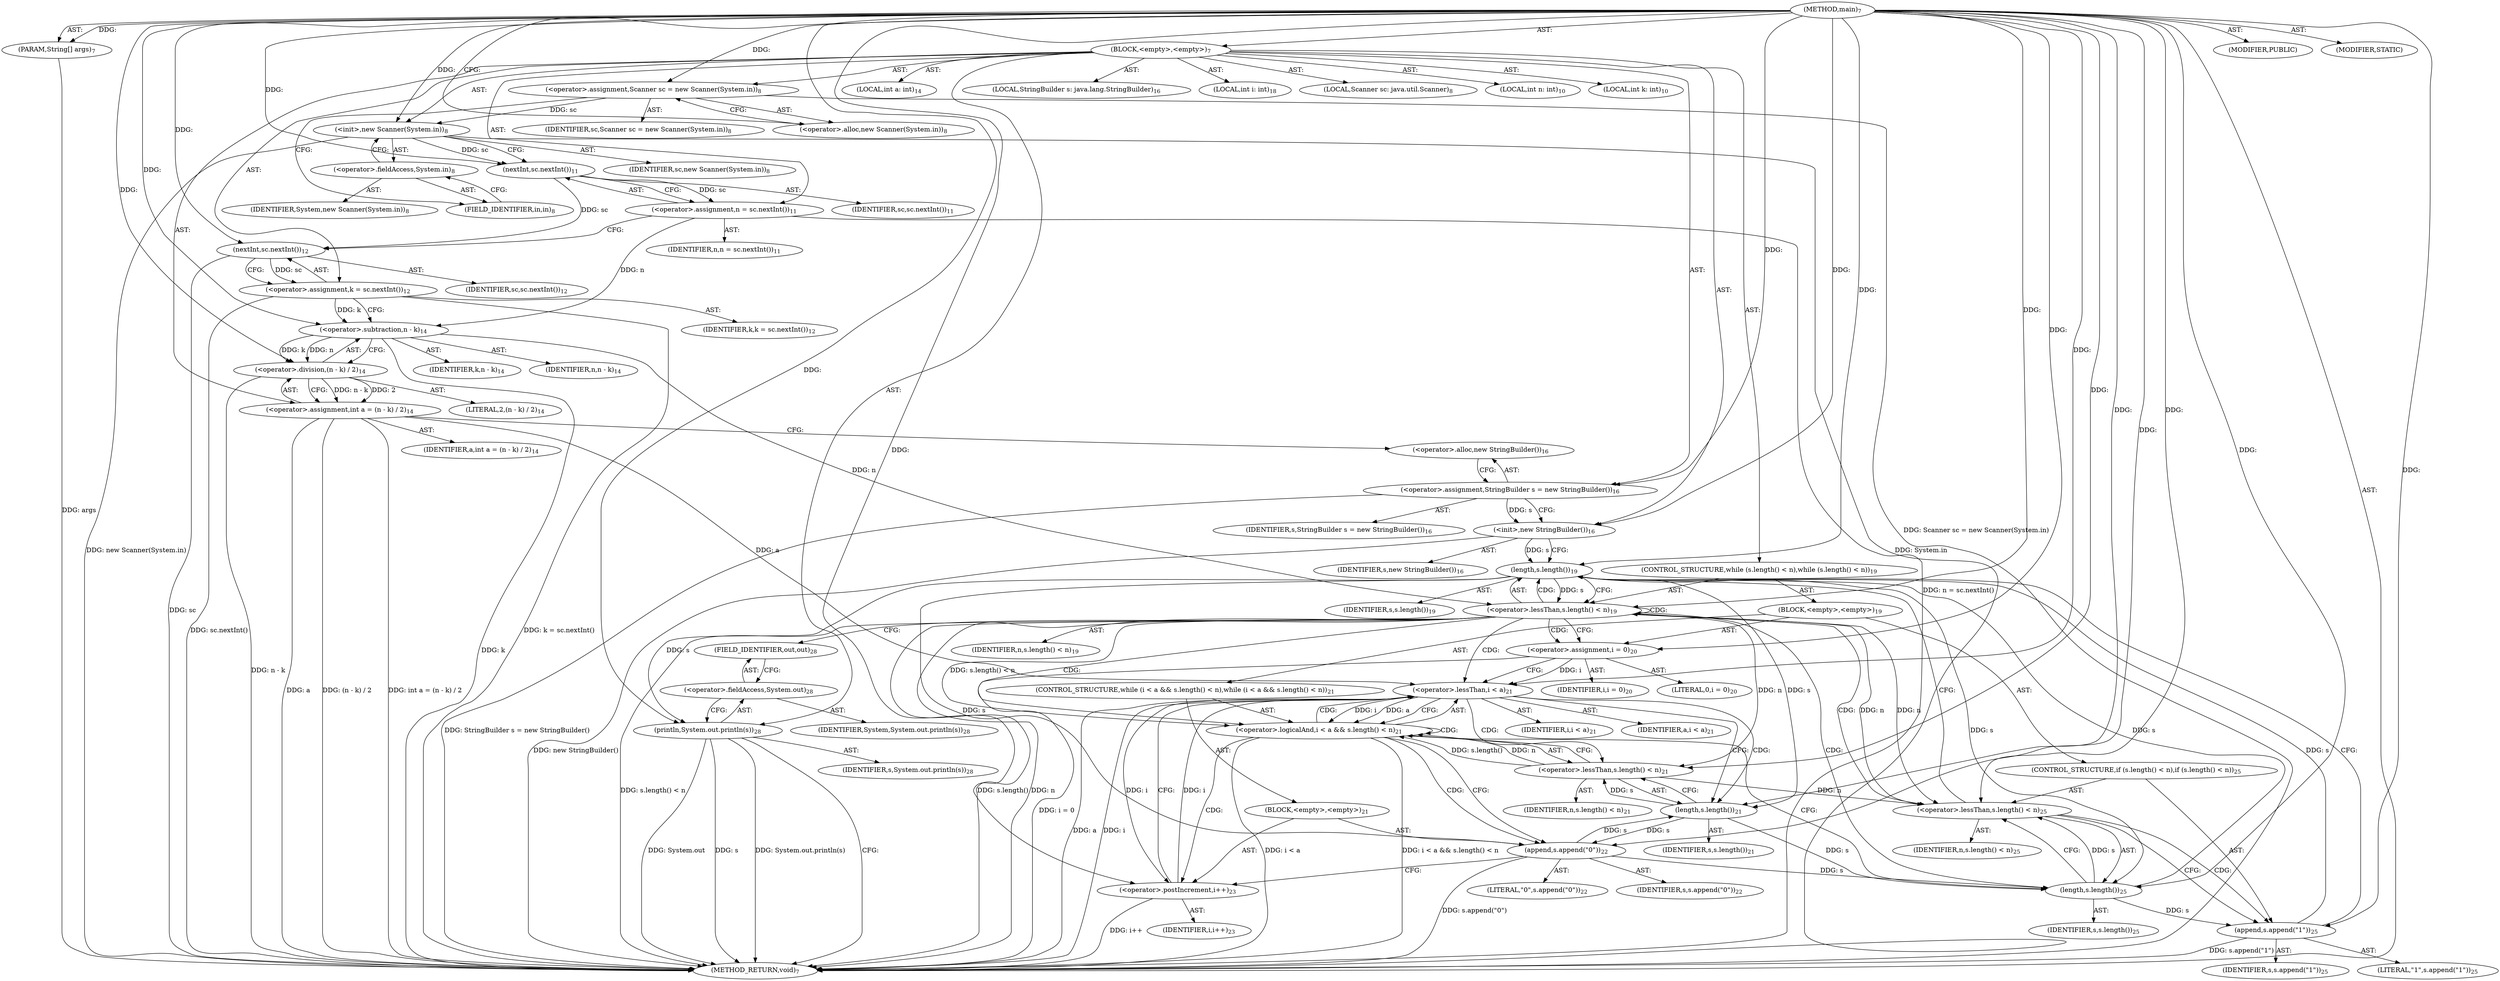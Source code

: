 digraph "main" {  
"21" [label = <(METHOD,main)<SUB>7</SUB>> ]
"22" [label = <(PARAM,String[] args)<SUB>7</SUB>> ]
"23" [label = <(BLOCK,&lt;empty&gt;,&lt;empty&gt;)<SUB>7</SUB>> ]
"4" [label = <(LOCAL,Scanner sc: java.util.Scanner)<SUB>8</SUB>> ]
"24" [label = <(&lt;operator&gt;.assignment,Scanner sc = new Scanner(System.in))<SUB>8</SUB>> ]
"25" [label = <(IDENTIFIER,sc,Scanner sc = new Scanner(System.in))<SUB>8</SUB>> ]
"26" [label = <(&lt;operator&gt;.alloc,new Scanner(System.in))<SUB>8</SUB>> ]
"27" [label = <(&lt;init&gt;,new Scanner(System.in))<SUB>8</SUB>> ]
"3" [label = <(IDENTIFIER,sc,new Scanner(System.in))<SUB>8</SUB>> ]
"28" [label = <(&lt;operator&gt;.fieldAccess,System.in)<SUB>8</SUB>> ]
"29" [label = <(IDENTIFIER,System,new Scanner(System.in))<SUB>8</SUB>> ]
"30" [label = <(FIELD_IDENTIFIER,in,in)<SUB>8</SUB>> ]
"31" [label = <(LOCAL,int n: int)<SUB>10</SUB>> ]
"32" [label = <(LOCAL,int k: int)<SUB>10</SUB>> ]
"33" [label = <(&lt;operator&gt;.assignment,n = sc.nextInt())<SUB>11</SUB>> ]
"34" [label = <(IDENTIFIER,n,n = sc.nextInt())<SUB>11</SUB>> ]
"35" [label = <(nextInt,sc.nextInt())<SUB>11</SUB>> ]
"36" [label = <(IDENTIFIER,sc,sc.nextInt())<SUB>11</SUB>> ]
"37" [label = <(&lt;operator&gt;.assignment,k = sc.nextInt())<SUB>12</SUB>> ]
"38" [label = <(IDENTIFIER,k,k = sc.nextInt())<SUB>12</SUB>> ]
"39" [label = <(nextInt,sc.nextInt())<SUB>12</SUB>> ]
"40" [label = <(IDENTIFIER,sc,sc.nextInt())<SUB>12</SUB>> ]
"41" [label = <(LOCAL,int a: int)<SUB>14</SUB>> ]
"42" [label = <(&lt;operator&gt;.assignment,int a = (n - k) / 2)<SUB>14</SUB>> ]
"43" [label = <(IDENTIFIER,a,int a = (n - k) / 2)<SUB>14</SUB>> ]
"44" [label = <(&lt;operator&gt;.division,(n - k) / 2)<SUB>14</SUB>> ]
"45" [label = <(&lt;operator&gt;.subtraction,n - k)<SUB>14</SUB>> ]
"46" [label = <(IDENTIFIER,n,n - k)<SUB>14</SUB>> ]
"47" [label = <(IDENTIFIER,k,n - k)<SUB>14</SUB>> ]
"48" [label = <(LITERAL,2,(n - k) / 2)<SUB>14</SUB>> ]
"6" [label = <(LOCAL,StringBuilder s: java.lang.StringBuilder)<SUB>16</SUB>> ]
"49" [label = <(&lt;operator&gt;.assignment,StringBuilder s = new StringBuilder())<SUB>16</SUB>> ]
"50" [label = <(IDENTIFIER,s,StringBuilder s = new StringBuilder())<SUB>16</SUB>> ]
"51" [label = <(&lt;operator&gt;.alloc,new StringBuilder())<SUB>16</SUB>> ]
"52" [label = <(&lt;init&gt;,new StringBuilder())<SUB>16</SUB>> ]
"5" [label = <(IDENTIFIER,s,new StringBuilder())<SUB>16</SUB>> ]
"53" [label = <(LOCAL,int i: int)<SUB>18</SUB>> ]
"54" [label = <(CONTROL_STRUCTURE,while (s.length() &lt; n),while (s.length() &lt; n))<SUB>19</SUB>> ]
"55" [label = <(&lt;operator&gt;.lessThan,s.length() &lt; n)<SUB>19</SUB>> ]
"56" [label = <(length,s.length())<SUB>19</SUB>> ]
"57" [label = <(IDENTIFIER,s,s.length())<SUB>19</SUB>> ]
"58" [label = <(IDENTIFIER,n,s.length() &lt; n)<SUB>19</SUB>> ]
"59" [label = <(BLOCK,&lt;empty&gt;,&lt;empty&gt;)<SUB>19</SUB>> ]
"60" [label = <(&lt;operator&gt;.assignment,i = 0)<SUB>20</SUB>> ]
"61" [label = <(IDENTIFIER,i,i = 0)<SUB>20</SUB>> ]
"62" [label = <(LITERAL,0,i = 0)<SUB>20</SUB>> ]
"63" [label = <(CONTROL_STRUCTURE,while (i &lt; a &amp;&amp; s.length() &lt; n),while (i &lt; a &amp;&amp; s.length() &lt; n))<SUB>21</SUB>> ]
"64" [label = <(&lt;operator&gt;.logicalAnd,i &lt; a &amp;&amp; s.length() &lt; n)<SUB>21</SUB>> ]
"65" [label = <(&lt;operator&gt;.lessThan,i &lt; a)<SUB>21</SUB>> ]
"66" [label = <(IDENTIFIER,i,i &lt; a)<SUB>21</SUB>> ]
"67" [label = <(IDENTIFIER,a,i &lt; a)<SUB>21</SUB>> ]
"68" [label = <(&lt;operator&gt;.lessThan,s.length() &lt; n)<SUB>21</SUB>> ]
"69" [label = <(length,s.length())<SUB>21</SUB>> ]
"70" [label = <(IDENTIFIER,s,s.length())<SUB>21</SUB>> ]
"71" [label = <(IDENTIFIER,n,s.length() &lt; n)<SUB>21</SUB>> ]
"72" [label = <(BLOCK,&lt;empty&gt;,&lt;empty&gt;)<SUB>21</SUB>> ]
"73" [label = <(append,s.append(&quot;0&quot;))<SUB>22</SUB>> ]
"74" [label = <(IDENTIFIER,s,s.append(&quot;0&quot;))<SUB>22</SUB>> ]
"75" [label = <(LITERAL,&quot;0&quot;,s.append(&quot;0&quot;))<SUB>22</SUB>> ]
"76" [label = <(&lt;operator&gt;.postIncrement,i++)<SUB>23</SUB>> ]
"77" [label = <(IDENTIFIER,i,i++)<SUB>23</SUB>> ]
"78" [label = <(CONTROL_STRUCTURE,if (s.length() &lt; n),if (s.length() &lt; n))<SUB>25</SUB>> ]
"79" [label = <(&lt;operator&gt;.lessThan,s.length() &lt; n)<SUB>25</SUB>> ]
"80" [label = <(length,s.length())<SUB>25</SUB>> ]
"81" [label = <(IDENTIFIER,s,s.length())<SUB>25</SUB>> ]
"82" [label = <(IDENTIFIER,n,s.length() &lt; n)<SUB>25</SUB>> ]
"83" [label = <(append,s.append(&quot;1&quot;))<SUB>25</SUB>> ]
"84" [label = <(IDENTIFIER,s,s.append(&quot;1&quot;))<SUB>25</SUB>> ]
"85" [label = <(LITERAL,&quot;1&quot;,s.append(&quot;1&quot;))<SUB>25</SUB>> ]
"86" [label = <(println,System.out.println(s))<SUB>28</SUB>> ]
"87" [label = <(&lt;operator&gt;.fieldAccess,System.out)<SUB>28</SUB>> ]
"88" [label = <(IDENTIFIER,System,System.out.println(s))<SUB>28</SUB>> ]
"89" [label = <(FIELD_IDENTIFIER,out,out)<SUB>28</SUB>> ]
"90" [label = <(IDENTIFIER,s,System.out.println(s))<SUB>28</SUB>> ]
"91" [label = <(MODIFIER,PUBLIC)> ]
"92" [label = <(MODIFIER,STATIC)> ]
"93" [label = <(METHOD_RETURN,void)<SUB>7</SUB>> ]
  "21" -> "22"  [ label = "AST: "] 
  "21" -> "23"  [ label = "AST: "] 
  "21" -> "91"  [ label = "AST: "] 
  "21" -> "92"  [ label = "AST: "] 
  "21" -> "93"  [ label = "AST: "] 
  "23" -> "4"  [ label = "AST: "] 
  "23" -> "24"  [ label = "AST: "] 
  "23" -> "27"  [ label = "AST: "] 
  "23" -> "31"  [ label = "AST: "] 
  "23" -> "32"  [ label = "AST: "] 
  "23" -> "33"  [ label = "AST: "] 
  "23" -> "37"  [ label = "AST: "] 
  "23" -> "41"  [ label = "AST: "] 
  "23" -> "42"  [ label = "AST: "] 
  "23" -> "6"  [ label = "AST: "] 
  "23" -> "49"  [ label = "AST: "] 
  "23" -> "52"  [ label = "AST: "] 
  "23" -> "53"  [ label = "AST: "] 
  "23" -> "54"  [ label = "AST: "] 
  "23" -> "86"  [ label = "AST: "] 
  "24" -> "25"  [ label = "AST: "] 
  "24" -> "26"  [ label = "AST: "] 
  "27" -> "3"  [ label = "AST: "] 
  "27" -> "28"  [ label = "AST: "] 
  "28" -> "29"  [ label = "AST: "] 
  "28" -> "30"  [ label = "AST: "] 
  "33" -> "34"  [ label = "AST: "] 
  "33" -> "35"  [ label = "AST: "] 
  "35" -> "36"  [ label = "AST: "] 
  "37" -> "38"  [ label = "AST: "] 
  "37" -> "39"  [ label = "AST: "] 
  "39" -> "40"  [ label = "AST: "] 
  "42" -> "43"  [ label = "AST: "] 
  "42" -> "44"  [ label = "AST: "] 
  "44" -> "45"  [ label = "AST: "] 
  "44" -> "48"  [ label = "AST: "] 
  "45" -> "46"  [ label = "AST: "] 
  "45" -> "47"  [ label = "AST: "] 
  "49" -> "50"  [ label = "AST: "] 
  "49" -> "51"  [ label = "AST: "] 
  "52" -> "5"  [ label = "AST: "] 
  "54" -> "55"  [ label = "AST: "] 
  "54" -> "59"  [ label = "AST: "] 
  "55" -> "56"  [ label = "AST: "] 
  "55" -> "58"  [ label = "AST: "] 
  "56" -> "57"  [ label = "AST: "] 
  "59" -> "60"  [ label = "AST: "] 
  "59" -> "63"  [ label = "AST: "] 
  "59" -> "78"  [ label = "AST: "] 
  "60" -> "61"  [ label = "AST: "] 
  "60" -> "62"  [ label = "AST: "] 
  "63" -> "64"  [ label = "AST: "] 
  "63" -> "72"  [ label = "AST: "] 
  "64" -> "65"  [ label = "AST: "] 
  "64" -> "68"  [ label = "AST: "] 
  "65" -> "66"  [ label = "AST: "] 
  "65" -> "67"  [ label = "AST: "] 
  "68" -> "69"  [ label = "AST: "] 
  "68" -> "71"  [ label = "AST: "] 
  "69" -> "70"  [ label = "AST: "] 
  "72" -> "73"  [ label = "AST: "] 
  "72" -> "76"  [ label = "AST: "] 
  "73" -> "74"  [ label = "AST: "] 
  "73" -> "75"  [ label = "AST: "] 
  "76" -> "77"  [ label = "AST: "] 
  "78" -> "79"  [ label = "AST: "] 
  "78" -> "83"  [ label = "AST: "] 
  "79" -> "80"  [ label = "AST: "] 
  "79" -> "82"  [ label = "AST: "] 
  "80" -> "81"  [ label = "AST: "] 
  "83" -> "84"  [ label = "AST: "] 
  "83" -> "85"  [ label = "AST: "] 
  "86" -> "87"  [ label = "AST: "] 
  "86" -> "90"  [ label = "AST: "] 
  "87" -> "88"  [ label = "AST: "] 
  "87" -> "89"  [ label = "AST: "] 
  "24" -> "30"  [ label = "CFG: "] 
  "27" -> "35"  [ label = "CFG: "] 
  "33" -> "39"  [ label = "CFG: "] 
  "37" -> "45"  [ label = "CFG: "] 
  "42" -> "51"  [ label = "CFG: "] 
  "49" -> "52"  [ label = "CFG: "] 
  "52" -> "56"  [ label = "CFG: "] 
  "86" -> "93"  [ label = "CFG: "] 
  "26" -> "24"  [ label = "CFG: "] 
  "28" -> "27"  [ label = "CFG: "] 
  "35" -> "33"  [ label = "CFG: "] 
  "39" -> "37"  [ label = "CFG: "] 
  "44" -> "42"  [ label = "CFG: "] 
  "51" -> "49"  [ label = "CFG: "] 
  "55" -> "60"  [ label = "CFG: "] 
  "55" -> "89"  [ label = "CFG: "] 
  "87" -> "86"  [ label = "CFG: "] 
  "30" -> "28"  [ label = "CFG: "] 
  "45" -> "44"  [ label = "CFG: "] 
  "56" -> "55"  [ label = "CFG: "] 
  "60" -> "65"  [ label = "CFG: "] 
  "89" -> "87"  [ label = "CFG: "] 
  "64" -> "73"  [ label = "CFG: "] 
  "64" -> "80"  [ label = "CFG: "] 
  "79" -> "56"  [ label = "CFG: "] 
  "79" -> "83"  [ label = "CFG: "] 
  "83" -> "56"  [ label = "CFG: "] 
  "65" -> "64"  [ label = "CFG: "] 
  "65" -> "69"  [ label = "CFG: "] 
  "68" -> "64"  [ label = "CFG: "] 
  "73" -> "76"  [ label = "CFG: "] 
  "76" -> "65"  [ label = "CFG: "] 
  "80" -> "79"  [ label = "CFG: "] 
  "69" -> "68"  [ label = "CFG: "] 
  "21" -> "26"  [ label = "CFG: "] 
  "22" -> "93"  [ label = "DDG: args"] 
  "24" -> "93"  [ label = "DDG: Scanner sc = new Scanner(System.in)"] 
  "27" -> "93"  [ label = "DDG: System.in"] 
  "27" -> "93"  [ label = "DDG: new Scanner(System.in)"] 
  "33" -> "93"  [ label = "DDG: n = sc.nextInt()"] 
  "39" -> "93"  [ label = "DDG: sc"] 
  "37" -> "93"  [ label = "DDG: sc.nextInt()"] 
  "37" -> "93"  [ label = "DDG: k = sc.nextInt()"] 
  "42" -> "93"  [ label = "DDG: a"] 
  "45" -> "93"  [ label = "DDG: k"] 
  "44" -> "93"  [ label = "DDG: n - k"] 
  "42" -> "93"  [ label = "DDG: (n - k) / 2"] 
  "42" -> "93"  [ label = "DDG: int a = (n - k) / 2"] 
  "49" -> "93"  [ label = "DDG: StringBuilder s = new StringBuilder()"] 
  "52" -> "93"  [ label = "DDG: new StringBuilder()"] 
  "55" -> "93"  [ label = "DDG: s.length()"] 
  "55" -> "93"  [ label = "DDG: n"] 
  "55" -> "93"  [ label = "DDG: s.length() &lt; n"] 
  "86" -> "93"  [ label = "DDG: System.out"] 
  "86" -> "93"  [ label = "DDG: s"] 
  "86" -> "93"  [ label = "DDG: System.out.println(s)"] 
  "60" -> "93"  [ label = "DDG: i = 0"] 
  "65" -> "93"  [ label = "DDG: i"] 
  "65" -> "93"  [ label = "DDG: a"] 
  "64" -> "93"  [ label = "DDG: i &lt; a"] 
  "64" -> "93"  [ label = "DDG: i &lt; a &amp;&amp; s.length() &lt; n"] 
  "83" -> "93"  [ label = "DDG: s.append(&quot;1&quot;)"] 
  "73" -> "93"  [ label = "DDG: s.append(&quot;0&quot;)"] 
  "76" -> "93"  [ label = "DDG: i++"] 
  "21" -> "22"  [ label = "DDG: "] 
  "21" -> "24"  [ label = "DDG: "] 
  "35" -> "33"  [ label = "DDG: sc"] 
  "39" -> "37"  [ label = "DDG: sc"] 
  "44" -> "42"  [ label = "DDG: n - k"] 
  "44" -> "42"  [ label = "DDG: 2"] 
  "21" -> "49"  [ label = "DDG: "] 
  "24" -> "27"  [ label = "DDG: sc"] 
  "21" -> "27"  [ label = "DDG: "] 
  "49" -> "52"  [ label = "DDG: s"] 
  "21" -> "52"  [ label = "DDG: "] 
  "56" -> "86"  [ label = "DDG: s"] 
  "21" -> "86"  [ label = "DDG: "] 
  "27" -> "35"  [ label = "DDG: sc"] 
  "21" -> "35"  [ label = "DDG: "] 
  "35" -> "39"  [ label = "DDG: sc"] 
  "21" -> "39"  [ label = "DDG: "] 
  "45" -> "44"  [ label = "DDG: n"] 
  "45" -> "44"  [ label = "DDG: k"] 
  "21" -> "44"  [ label = "DDG: "] 
  "56" -> "55"  [ label = "DDG: s"] 
  "45" -> "55"  [ label = "DDG: n"] 
  "79" -> "55"  [ label = "DDG: n"] 
  "21" -> "55"  [ label = "DDG: "] 
  "21" -> "60"  [ label = "DDG: "] 
  "33" -> "45"  [ label = "DDG: n"] 
  "21" -> "45"  [ label = "DDG: "] 
  "37" -> "45"  [ label = "DDG: k"] 
  "52" -> "56"  [ label = "DDG: s"] 
  "80" -> "56"  [ label = "DDG: s"] 
  "83" -> "56"  [ label = "DDG: s"] 
  "21" -> "56"  [ label = "DDG: "] 
  "65" -> "64"  [ label = "DDG: i"] 
  "65" -> "64"  [ label = "DDG: a"] 
  "68" -> "64"  [ label = "DDG: s.length()"] 
  "68" -> "64"  [ label = "DDG: n"] 
  "55" -> "64"  [ label = "DDG: s.length() &lt; n"] 
  "80" -> "79"  [ label = "DDG: s"] 
  "55" -> "79"  [ label = "DDG: n"] 
  "68" -> "79"  [ label = "DDG: n"] 
  "21" -> "79"  [ label = "DDG: "] 
  "80" -> "83"  [ label = "DDG: s"] 
  "21" -> "83"  [ label = "DDG: "] 
  "60" -> "65"  [ label = "DDG: i"] 
  "76" -> "65"  [ label = "DDG: i"] 
  "21" -> "65"  [ label = "DDG: "] 
  "42" -> "65"  [ label = "DDG: a"] 
  "69" -> "68"  [ label = "DDG: s"] 
  "55" -> "68"  [ label = "DDG: n"] 
  "21" -> "68"  [ label = "DDG: "] 
  "56" -> "73"  [ label = "DDG: s"] 
  "69" -> "73"  [ label = "DDG: s"] 
  "21" -> "73"  [ label = "DDG: "] 
  "65" -> "76"  [ label = "DDG: i"] 
  "21" -> "76"  [ label = "DDG: "] 
  "56" -> "80"  [ label = "DDG: s"] 
  "69" -> "80"  [ label = "DDG: s"] 
  "73" -> "80"  [ label = "DDG: s"] 
  "21" -> "80"  [ label = "DDG: "] 
  "56" -> "69"  [ label = "DDG: s"] 
  "73" -> "69"  [ label = "DDG: s"] 
  "21" -> "69"  [ label = "DDG: "] 
  "55" -> "80"  [ label = "CDG: "] 
  "55" -> "60"  [ label = "CDG: "] 
  "55" -> "64"  [ label = "CDG: "] 
  "55" -> "56"  [ label = "CDG: "] 
  "55" -> "65"  [ label = "CDG: "] 
  "55" -> "55"  [ label = "CDG: "] 
  "55" -> "79"  [ label = "CDG: "] 
  "64" -> "73"  [ label = "CDG: "] 
  "64" -> "64"  [ label = "CDG: "] 
  "64" -> "76"  [ label = "CDG: "] 
  "64" -> "65"  [ label = "CDG: "] 
  "79" -> "83"  [ label = "CDG: "] 
  "65" -> "68"  [ label = "CDG: "] 
  "65" -> "69"  [ label = "CDG: "] 
}
